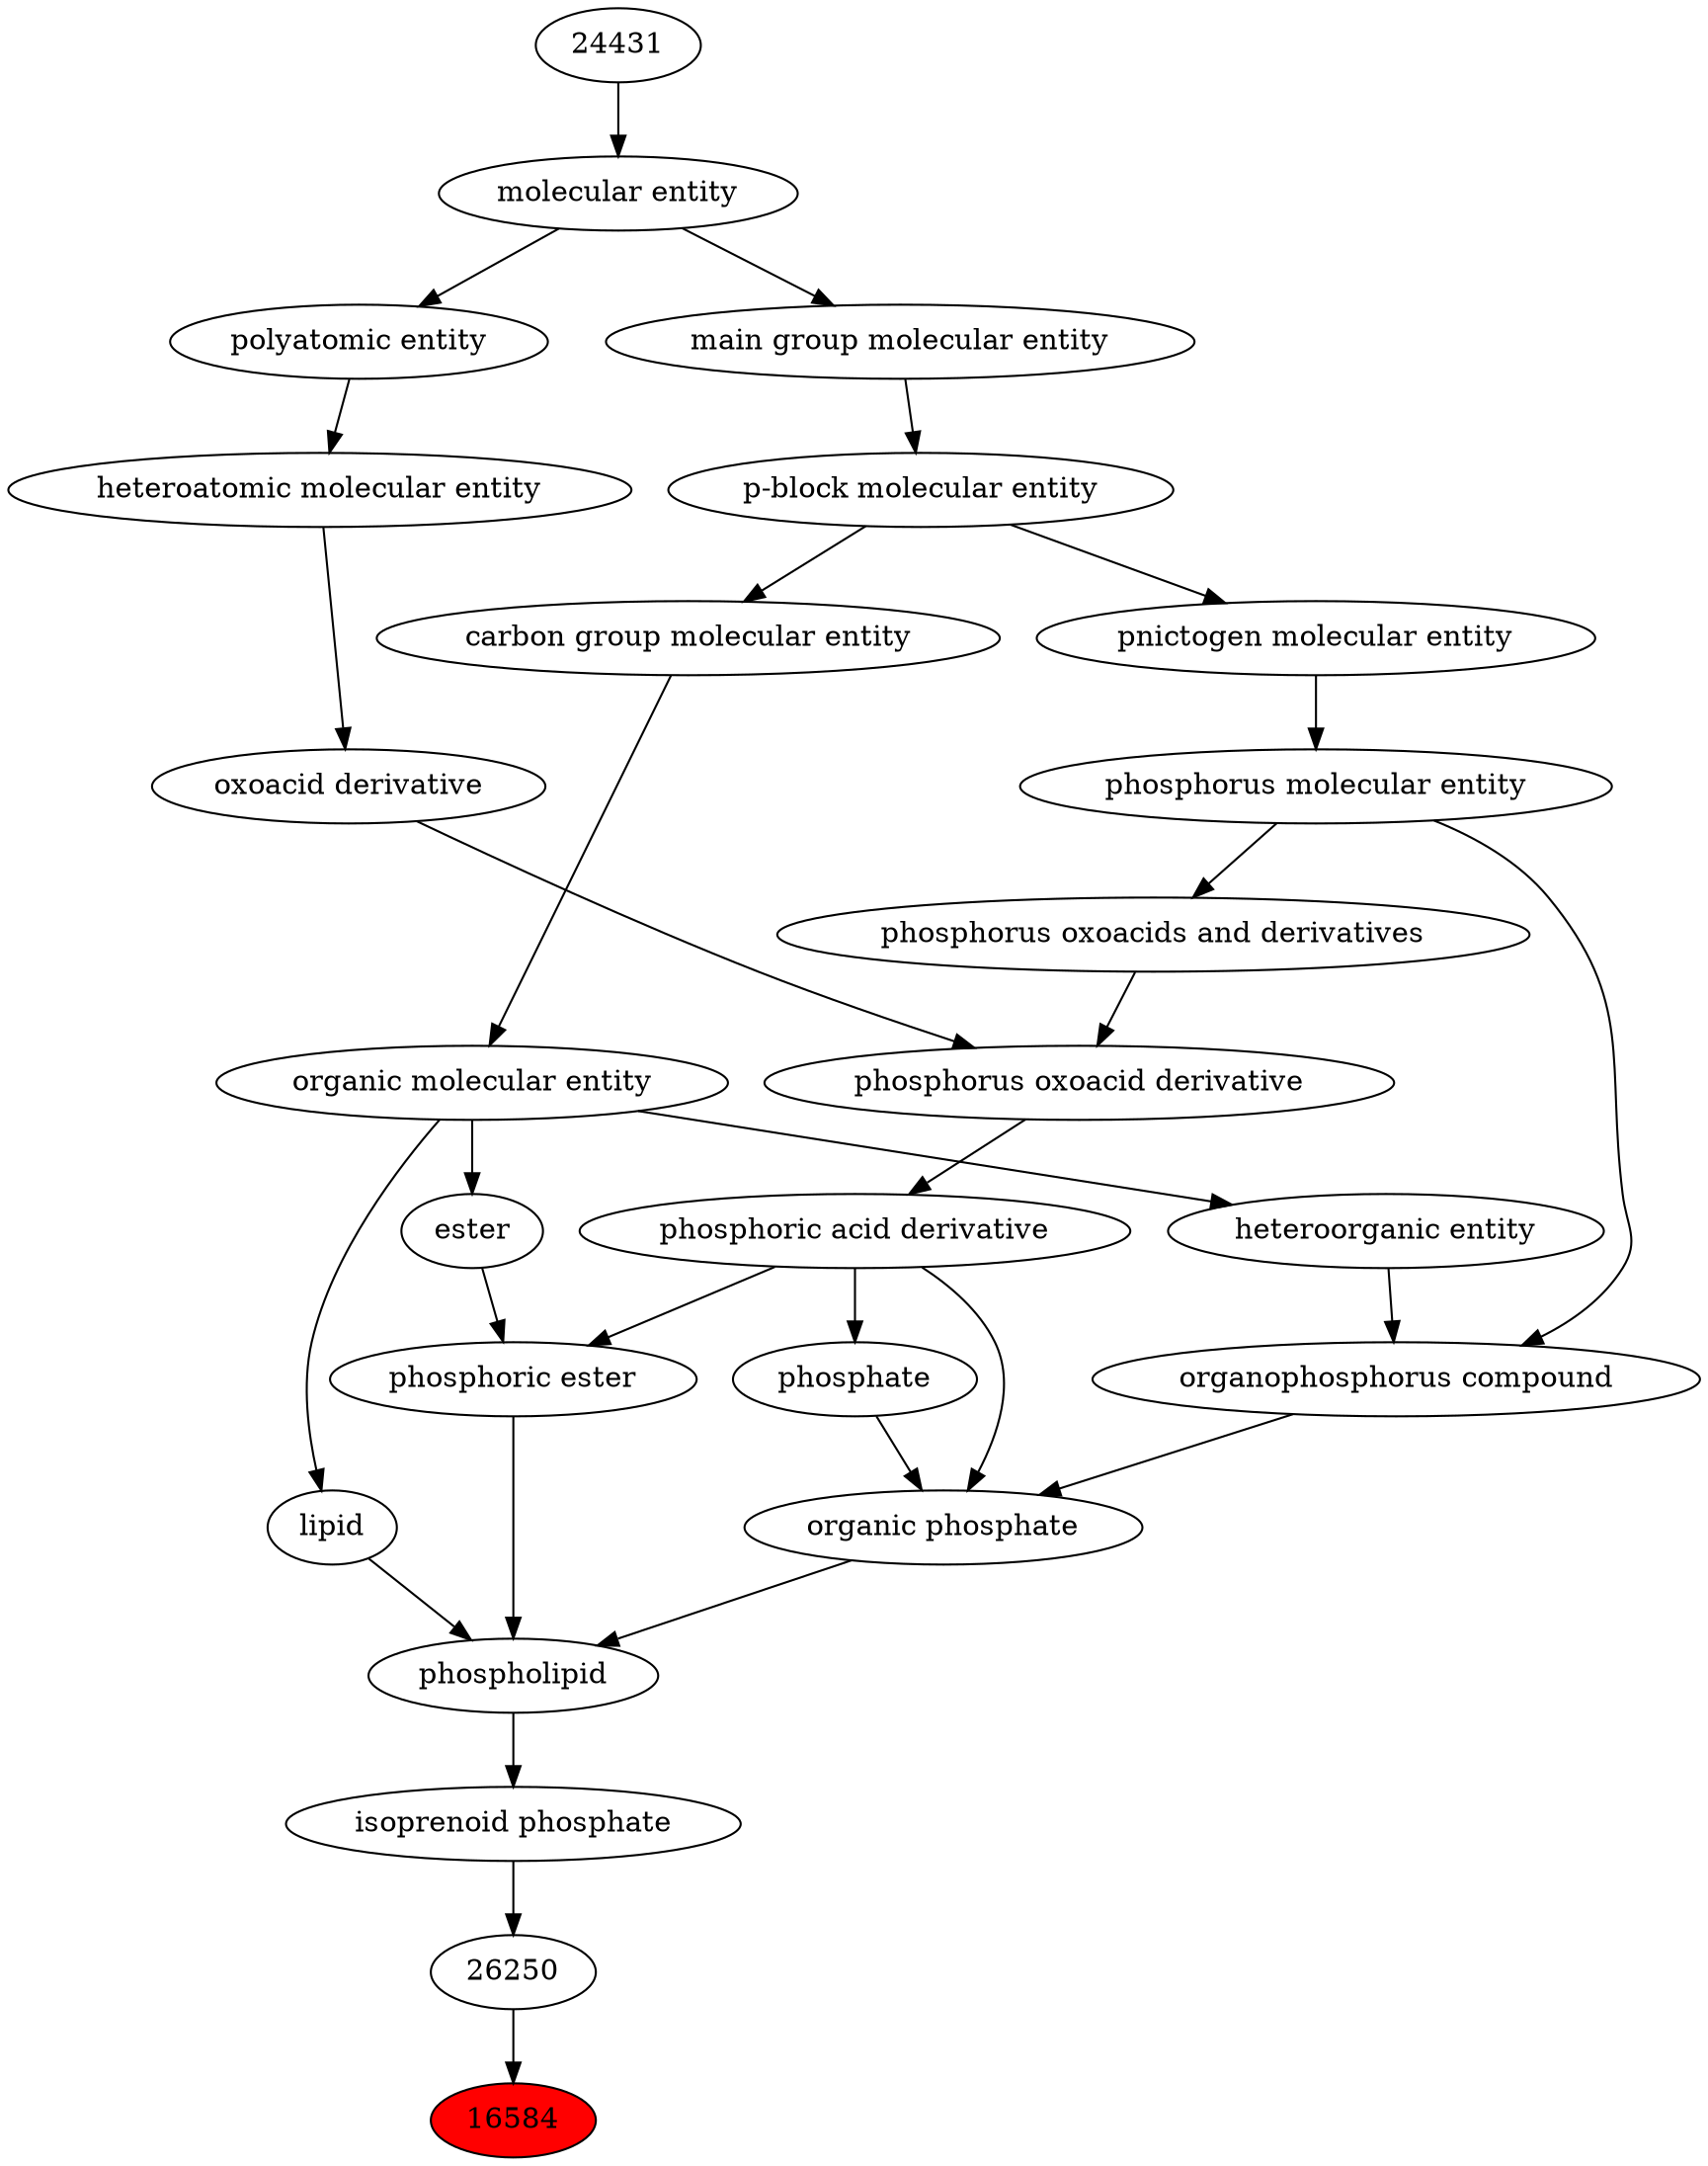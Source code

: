 digraph tree{ 
16584 [label="16584" fillcolor=red style=filled]
26250 -> 16584
26250 [label="26250"]
37841 -> 26250
37841 [label="isoprenoid phosphate"]
16247 -> 37841
16247 [label="phospholipid"]
37734 -> 16247
25703 -> 16247
18059 -> 16247
37734 [label="phosphoric ester"]
26079 -> 37734
35701 -> 37734
25703 [label="organic phosphate"]
26079 -> 25703
25710 -> 25703
26020 -> 25703
18059 [label="lipid"]
50860 -> 18059
26079 [label="phosphoric acid derivative"]
36359 -> 26079
35701 [label="ester"]
50860 -> 35701
25710 [label="organophosphorus compound"]
33285 -> 25710
26082 -> 25710
26020 [label="phosphate"]
26079 -> 26020
50860 [label="organic molecular entity"]
33582 -> 50860
36359 [label="phosphorus oxoacid derivative"]
33241 -> 36359
36360 -> 36359
33285 [label="heteroorganic entity"]
50860 -> 33285
26082 [label="phosphorus molecular entity"]
33302 -> 26082
33582 [label="carbon group molecular entity"]
33675 -> 33582
33241 [label="oxoacid derivative"]
37577 -> 33241
36360 [label="phosphorus oxoacids and derivatives"]
26082 -> 36360
33302 [label="pnictogen molecular entity"]
33675 -> 33302
33675 [label="p-block molecular entity"]
33579 -> 33675
37577 [label="heteroatomic molecular entity"]
36357 -> 37577
33579 [label="main group molecular entity"]
23367 -> 33579
36357 [label="polyatomic entity"]
23367 -> 36357
23367 [label="molecular entity"]
24431 -> 23367
24431 [label="24431"]
}